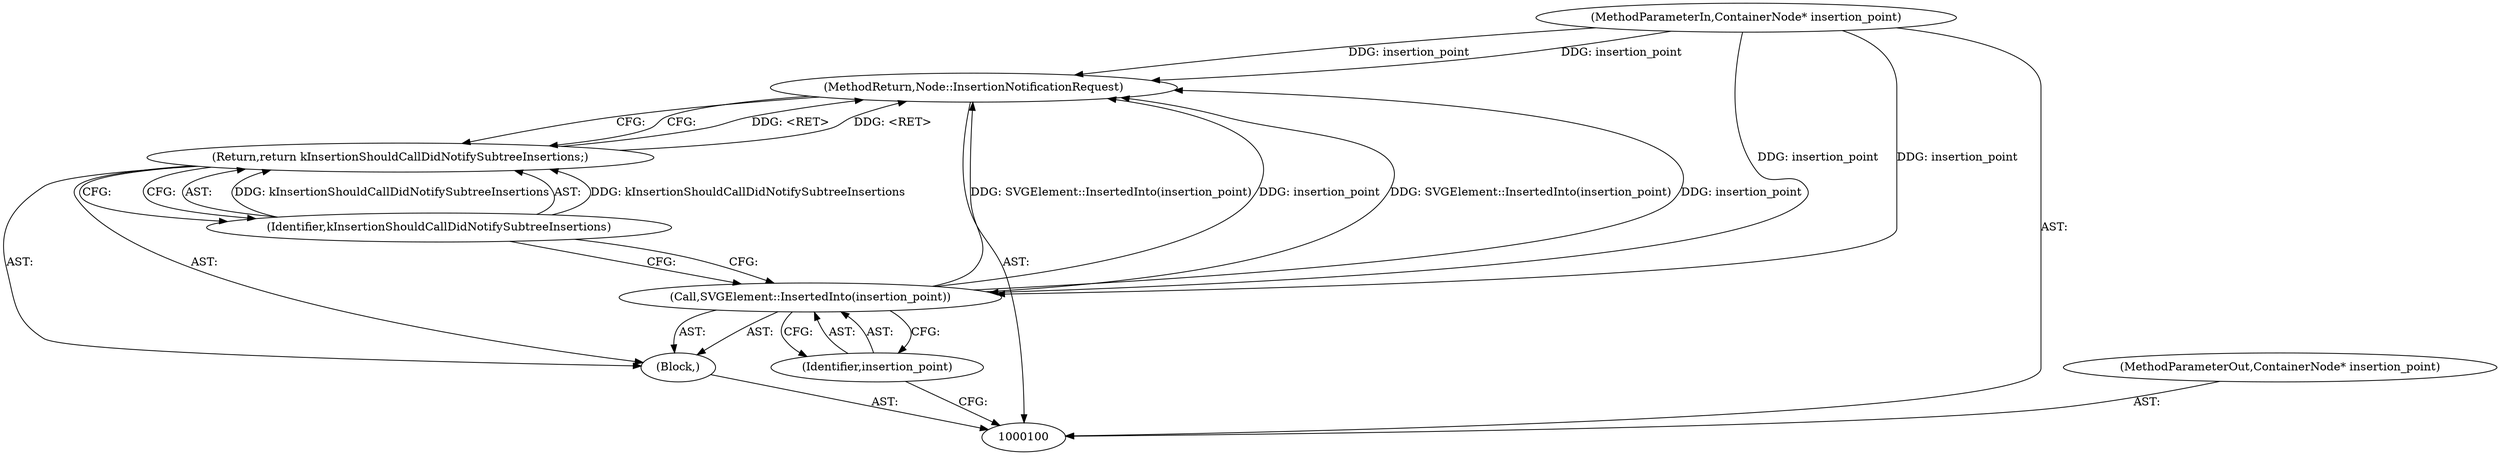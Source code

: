 digraph "1_Chrome_2bf635c28effa427a270f4fc45df84ed344f411c_2" {
"1000107" [label="(MethodReturn,Node::InsertionNotificationRequest)"];
"1000102" [label="(Block,)"];
"1000101" [label="(MethodParameterIn,ContainerNode* insertion_point)"];
"1000117" [label="(MethodParameterOut,ContainerNode* insertion_point)"];
"1000104" [label="(Identifier,insertion_point)"];
"1000103" [label="(Call,SVGElement::InsertedInto(insertion_point))"];
"1000105" [label="(Return,return kInsertionShouldCallDidNotifySubtreeInsertions;)"];
"1000106" [label="(Identifier,kInsertionShouldCallDidNotifySubtreeInsertions)"];
"1000107" -> "1000100"  [label="AST: "];
"1000107" -> "1000105"  [label="CFG: "];
"1000105" -> "1000107"  [label="DDG: <RET>"];
"1000103" -> "1000107"  [label="DDG: SVGElement::InsertedInto(insertion_point)"];
"1000103" -> "1000107"  [label="DDG: insertion_point"];
"1000101" -> "1000107"  [label="DDG: insertion_point"];
"1000102" -> "1000100"  [label="AST: "];
"1000103" -> "1000102"  [label="AST: "];
"1000105" -> "1000102"  [label="AST: "];
"1000101" -> "1000100"  [label="AST: "];
"1000101" -> "1000107"  [label="DDG: insertion_point"];
"1000101" -> "1000103"  [label="DDG: insertion_point"];
"1000117" -> "1000100"  [label="AST: "];
"1000104" -> "1000103"  [label="AST: "];
"1000104" -> "1000100"  [label="CFG: "];
"1000103" -> "1000104"  [label="CFG: "];
"1000103" -> "1000102"  [label="AST: "];
"1000103" -> "1000104"  [label="CFG: "];
"1000104" -> "1000103"  [label="AST: "];
"1000106" -> "1000103"  [label="CFG: "];
"1000103" -> "1000107"  [label="DDG: SVGElement::InsertedInto(insertion_point)"];
"1000103" -> "1000107"  [label="DDG: insertion_point"];
"1000101" -> "1000103"  [label="DDG: insertion_point"];
"1000105" -> "1000102"  [label="AST: "];
"1000105" -> "1000106"  [label="CFG: "];
"1000106" -> "1000105"  [label="AST: "];
"1000107" -> "1000105"  [label="CFG: "];
"1000105" -> "1000107"  [label="DDG: <RET>"];
"1000106" -> "1000105"  [label="DDG: kInsertionShouldCallDidNotifySubtreeInsertions"];
"1000106" -> "1000105"  [label="AST: "];
"1000106" -> "1000103"  [label="CFG: "];
"1000105" -> "1000106"  [label="CFG: "];
"1000106" -> "1000105"  [label="DDG: kInsertionShouldCallDidNotifySubtreeInsertions"];
}
